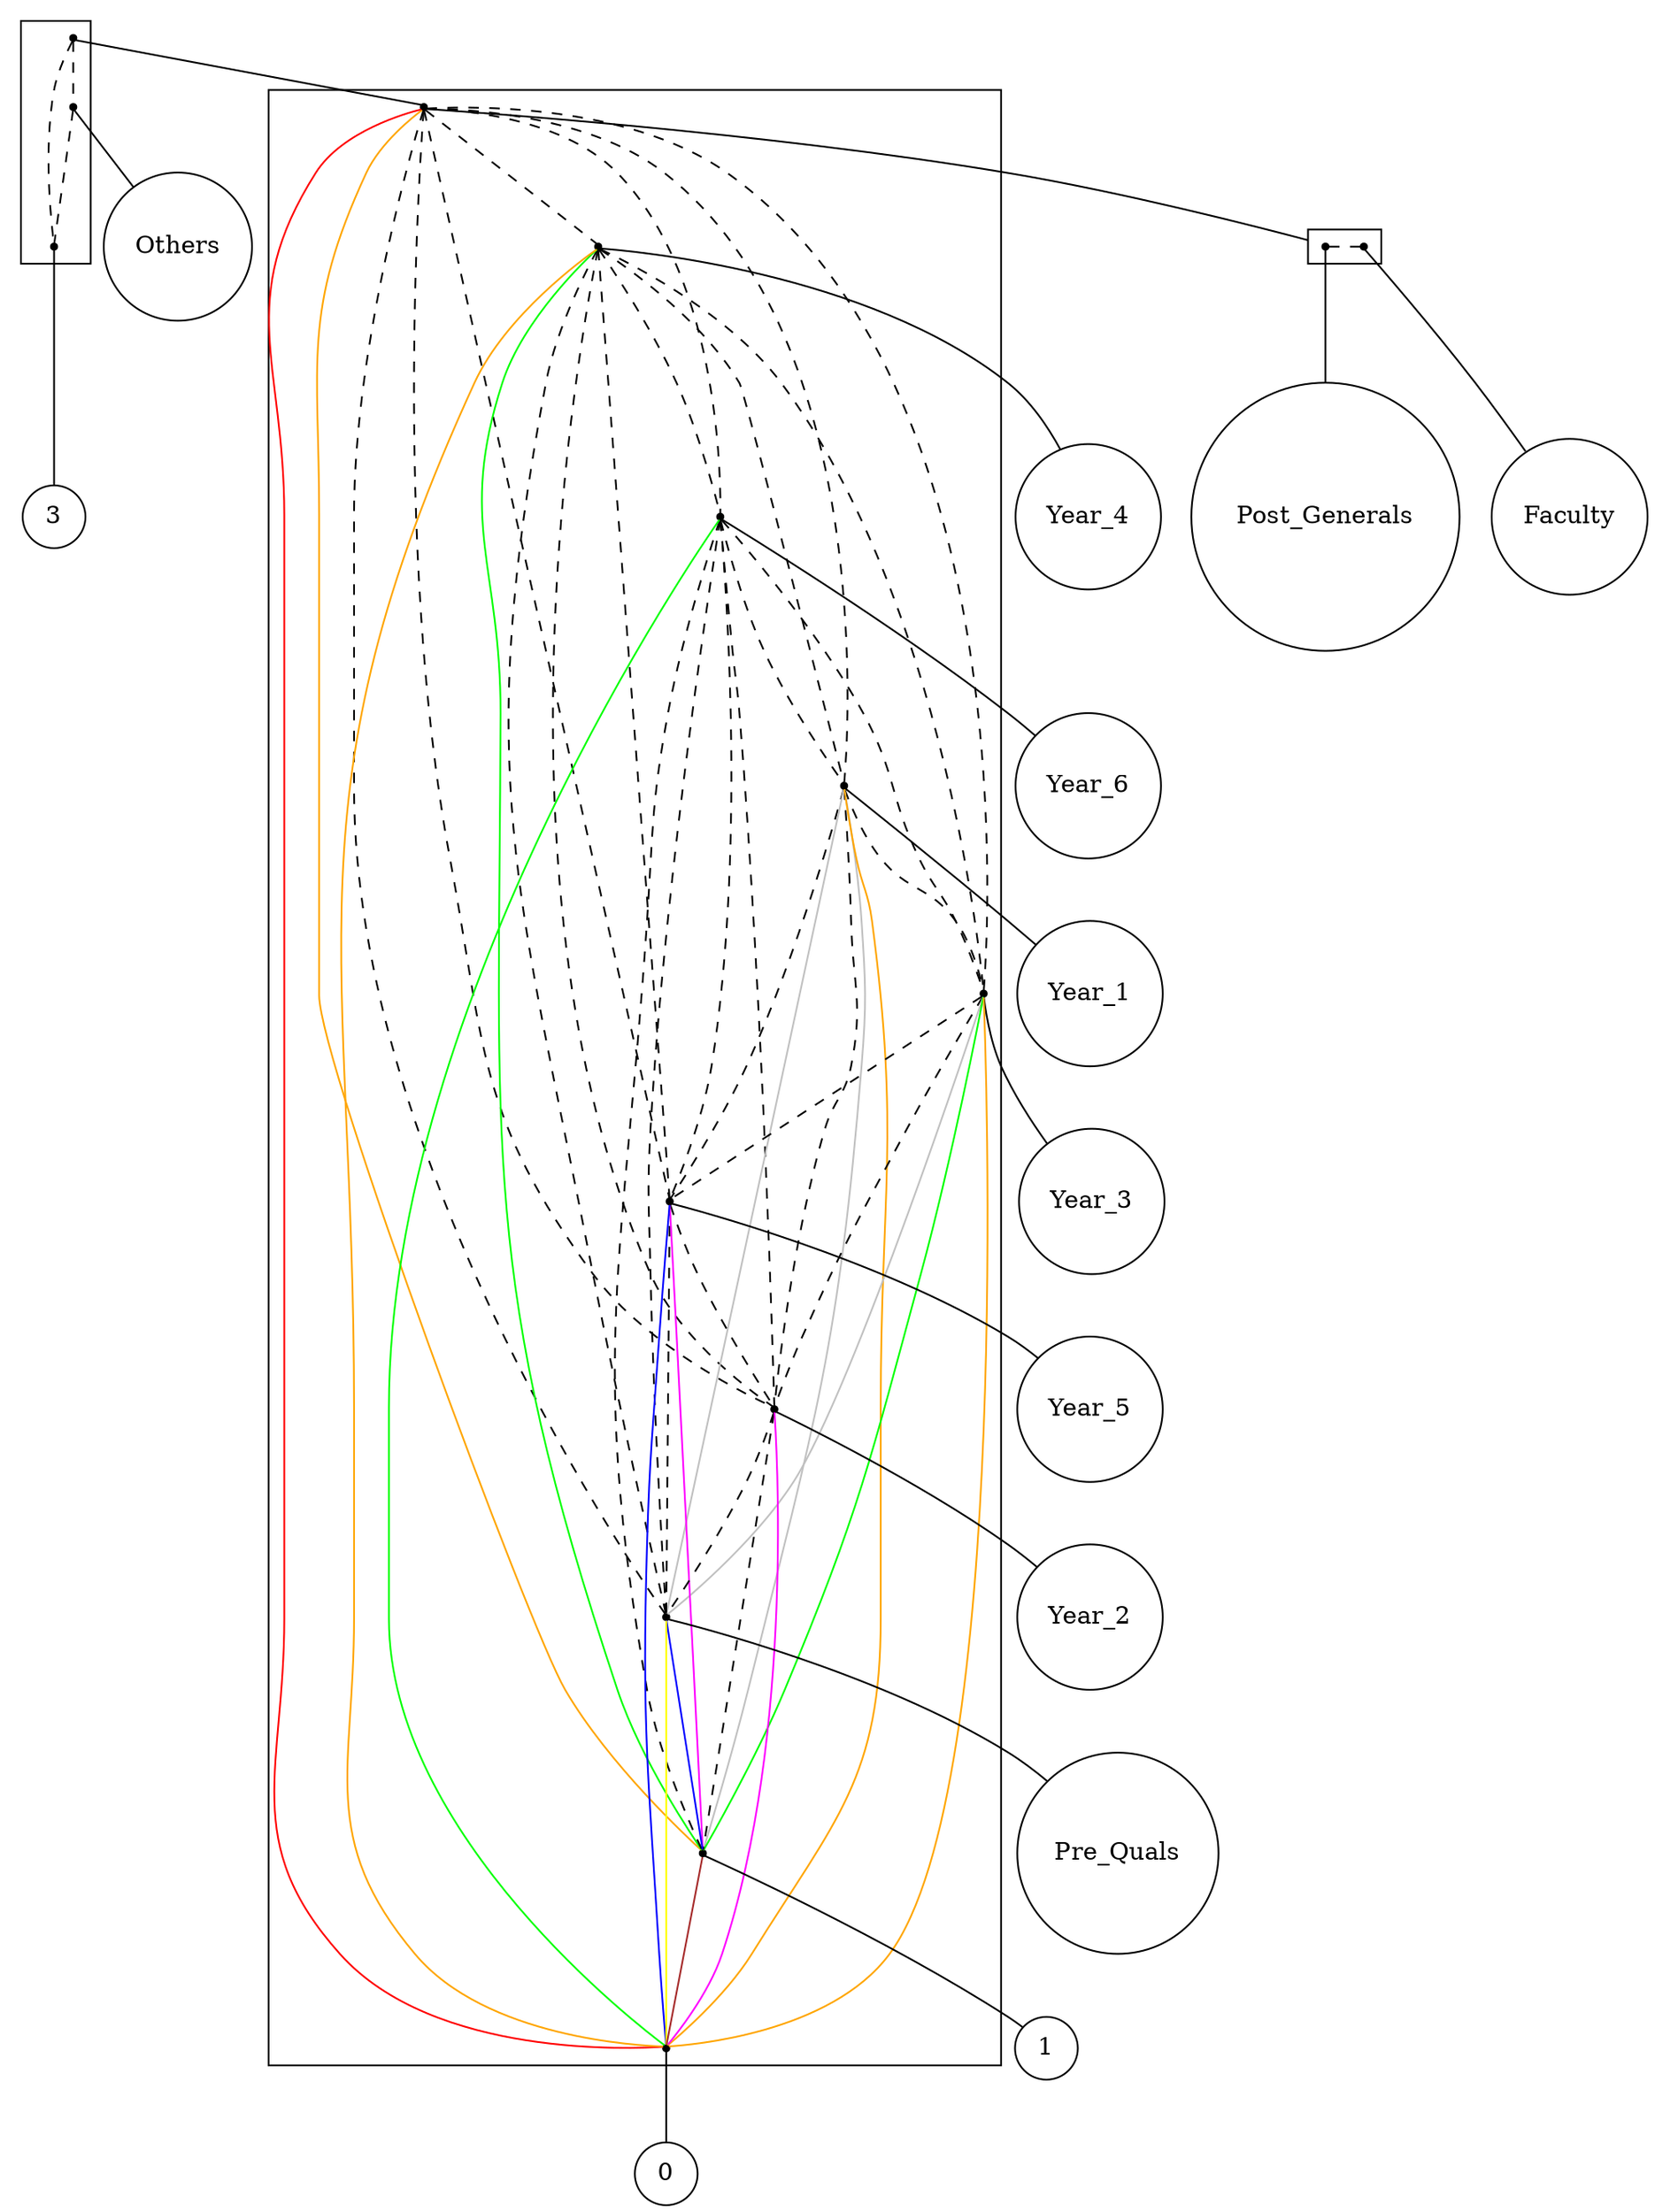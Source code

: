 strict digraph "exponential_2-structure" {
compound=true;
fontname=Verdana;
fontsize=12;
newrank=true;
node [shape=circle];
Others;
3;
Year_4;
Year_6;
Year_1;
Year_3;
Year_5;
Year_2;
Pre_Quals;
1;
0;
Post_Generals;
Faculty;
subgraph cluster_Year_4Pre_QualsFacultyPost_GeneralsYear_3Year_2Year_5Year_130Others1Year_6 {
node [shape=point];
s_Year_4Year_5Year_1Pre_QualsFaculty0Post_GeneralsYear_31Year_2Year_6 -> s_Others  [arrowhead=none, color=black, style=dashed];
s_Year_4Year_5Year_1Pre_QualsFaculty0Post_GeneralsYear_31Year_2Year_6 -> s_3  [arrowhead=none, color=black, style=dashed];
s_Others -> s_3  [arrowhead=none, color=black, style=dashed];
}

subgraph cluster_Year_4Pre_QualsFacultyPost_GeneralsYear_3Year_2Year_5Year_101Year_6 {
node [shape=point];
s_Post_GeneralsFaculty -> s_Year_4  [arrowhead=none, color=black, style=dashed];
s_Post_GeneralsFaculty -> s_Year_6  [arrowhead=none, color=black, style=dashed];
s_Post_GeneralsFaculty -> s_Year_1  [arrowhead=none, color=black, style=dashed];
s_Post_GeneralsFaculty -> s_Year_3  [arrowhead=none, color=black, style=dashed];
s_Post_GeneralsFaculty -> s_Year_5  [arrowhead=none, color=black, style=dashed];
s_Post_GeneralsFaculty -> s_Year_2  [arrowhead=none, color=black, style=dashed];
s_Post_GeneralsFaculty -> s_Pre_Quals  [arrowhead=none, color=black, style=dashed];
s_Post_GeneralsFaculty -> s_1  [arrowhead=none, color=orange, style=solid];
s_Post_GeneralsFaculty -> s_0  [arrowhead=none, color=red, style=solid];
s_Year_4 -> s_Year_6  [arrowhead=none, color=black, style=dashed];
s_Year_4 -> s_Year_1  [arrowhead=none, color=black, style=dashed];
s_Year_4 -> s_Year_3  [arrowhead=none, color=black, style=dashed];
s_Year_4 -> s_Year_5  [arrowhead=none, color=black, style=dashed];
s_Year_4 -> s_Year_2  [arrowhead=none, color=black, style=dashed];
s_Year_4 -> s_Pre_Quals  [arrowhead=none, color=black, style=dashed];
s_Year_4 -> s_1  [arrowhead=none, color=green, style=solid];
s_Year_4 -> s_0  [arrowhead=none, color=orange, style=solid];
s_Year_6 -> s_Year_1  [arrowhead=none, color=black, style=dashed];
s_Year_6 -> s_Year_3  [arrowhead=none, color=black, style=dashed];
s_Year_6 -> s_Year_5  [arrowhead=none, color=black, style=dashed];
s_Year_6 -> s_Year_2  [arrowhead=none, color=black, style=dashed];
s_Year_6 -> s_Pre_Quals  [arrowhead=none, color=black, style=dashed];
s_Year_6 -> s_1  [arrowhead=none, color=black, style=dashed];
s_Year_6 -> s_0  [arrowhead=none, color=green, style=solid];
s_Year_1 -> s_Year_3  [arrowhead=none, color=black, style=dashed];
s_Year_1 -> s_Year_5  [arrowhead=none, color=black, style=dashed];
s_Year_1 -> s_Year_2  [arrowhead=none, color=black, style=dashed];
s_Year_1 -> s_Pre_Quals  [arrowhead=none, color=grey, style=solid];
s_Year_1 -> s_1  [arrowhead=none, color=grey, style=solid];
s_Year_1 -> s_0  [arrowhead=none, color=orange, style=solid];
s_Year_3 -> s_Year_5  [arrowhead=none, color=black, style=dashed];
s_Year_3 -> s_Year_2  [arrowhead=none, color=black, style=dashed];
s_Year_3 -> s_Pre_Quals  [arrowhead=none, color=grey, style=solid];
s_Year_3 -> s_1  [arrowhead=none, color=green, style=solid];
s_Year_3 -> s_0  [arrowhead=none, color=orange, style=solid];
s_Year_5 -> s_Year_2  [arrowhead=none, color=black, style=dashed];
s_Year_5 -> s_Pre_Quals  [arrowhead=none, color=black, style=dashed];
s_Year_5 -> s_1  [arrowhead=none, color=magenta, style=solid];
s_Year_5 -> s_0  [arrowhead=none, color=blue, style=solid];
s_Year_2 -> s_Pre_Quals  [arrowhead=none, color=black, style=dashed];
s_Year_2 -> s_1  [arrowhead=none, color=black, style=dashed];
s_Year_2 -> s_0  [arrowhead=none, color=magenta, style=solid];
s_Pre_Quals -> s_1  [arrowhead=none, color=blue, style=solid];
s_Pre_Quals -> s_0  [arrowhead=none, color=yellow, style=solid];
s_1 -> s_0  [arrowhead=none, color=brown, style=solid];
}

subgraph cluster_Post_GeneralsFaculty {
rank=same;
node [shape=point];
s_Post_Generals -> s_Faculty  [arrowhead=none, color=black, style=dashed];
}

s_Year_4Year_5Year_1Pre_QualsFaculty0Post_GeneralsYear_31Year_2Year_6 -> s_Post_GeneralsFaculty  [arrowhead=none, lhead=cluster_Year_4Year_5Year_1Pre_QualsFaculty0Post_GeneralsYear_31Year_2Year_6];
s_Others -> Others  [arrowhead=none];
s_3 -> 3  [arrowhead=none];
s_Post_GeneralsFaculty -> s_Post_Generals  [arrowhead=none, lhead=cluster_Post_GeneralsFaculty];
s_Year_4 -> Year_4  [arrowhead=none];
s_Year_6 -> Year_6  [arrowhead=none];
s_Year_1 -> Year_1  [arrowhead=none];
s_Year_3 -> Year_3  [arrowhead=none];
s_Year_5 -> Year_5  [arrowhead=none];
s_Year_2 -> Year_2  [arrowhead=none];
s_Pre_Quals -> Pre_Quals  [arrowhead=none];
s_1 -> 1  [arrowhead=none];
s_0 -> 0  [arrowhead=none];
s_Post_Generals -> Post_Generals  [arrowhead=none];
s_Faculty -> Faculty  [arrowhead=none];
}
